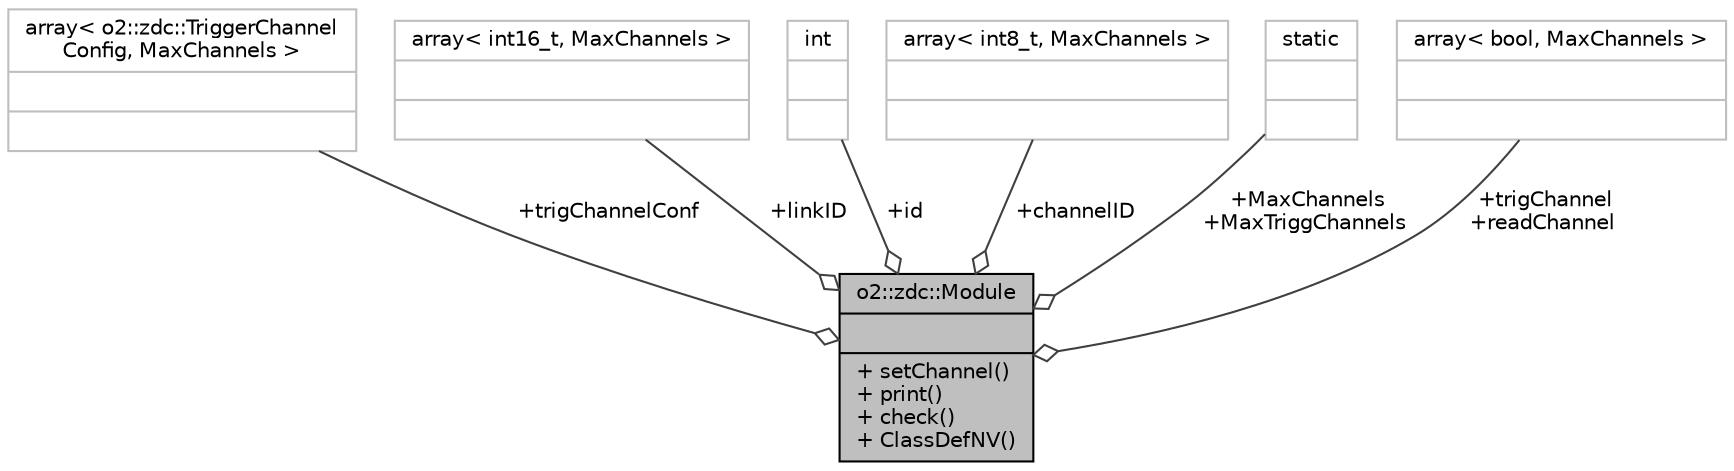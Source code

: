digraph "o2::zdc::Module"
{
 // INTERACTIVE_SVG=YES
  bgcolor="transparent";
  edge [fontname="Helvetica",fontsize="10",labelfontname="Helvetica",labelfontsize="10"];
  node [fontname="Helvetica",fontsize="10",shape=record];
  Node1 [label="{o2::zdc::Module\n||+ setChannel()\l+ print()\l+ check()\l+ ClassDefNV()\l}",height=0.2,width=0.4,color="black", fillcolor="grey75", style="filled", fontcolor="black"];
  Node2 -> Node1 [color="grey25",fontsize="10",style="solid",label=" +trigChannelConf" ,arrowhead="odiamond",fontname="Helvetica"];
  Node2 [label="{array\< o2::zdc::TriggerChannel\lConfig, MaxChannels \>\n||}",height=0.2,width=0.4,color="grey75"];
  Node3 -> Node1 [color="grey25",fontsize="10",style="solid",label=" +linkID" ,arrowhead="odiamond",fontname="Helvetica"];
  Node3 [label="{array\< int16_t, MaxChannels \>\n||}",height=0.2,width=0.4,color="grey75"];
  Node4 -> Node1 [color="grey25",fontsize="10",style="solid",label=" +id" ,arrowhead="odiamond",fontname="Helvetica"];
  Node4 [label="{int\n||}",height=0.2,width=0.4,color="grey75"];
  Node5 -> Node1 [color="grey25",fontsize="10",style="solid",label=" +channelID" ,arrowhead="odiamond",fontname="Helvetica"];
  Node5 [label="{array\< int8_t, MaxChannels \>\n||}",height=0.2,width=0.4,color="grey75"];
  Node6 -> Node1 [color="grey25",fontsize="10",style="solid",label=" +MaxChannels\n+MaxTriggChannels" ,arrowhead="odiamond",fontname="Helvetica"];
  Node6 [label="{static\n||}",height=0.2,width=0.4,color="grey75"];
  Node7 -> Node1 [color="grey25",fontsize="10",style="solid",label=" +trigChannel\n+readChannel" ,arrowhead="odiamond",fontname="Helvetica"];
  Node7 [label="{array\< bool, MaxChannels \>\n||}",height=0.2,width=0.4,color="grey75"];
}
